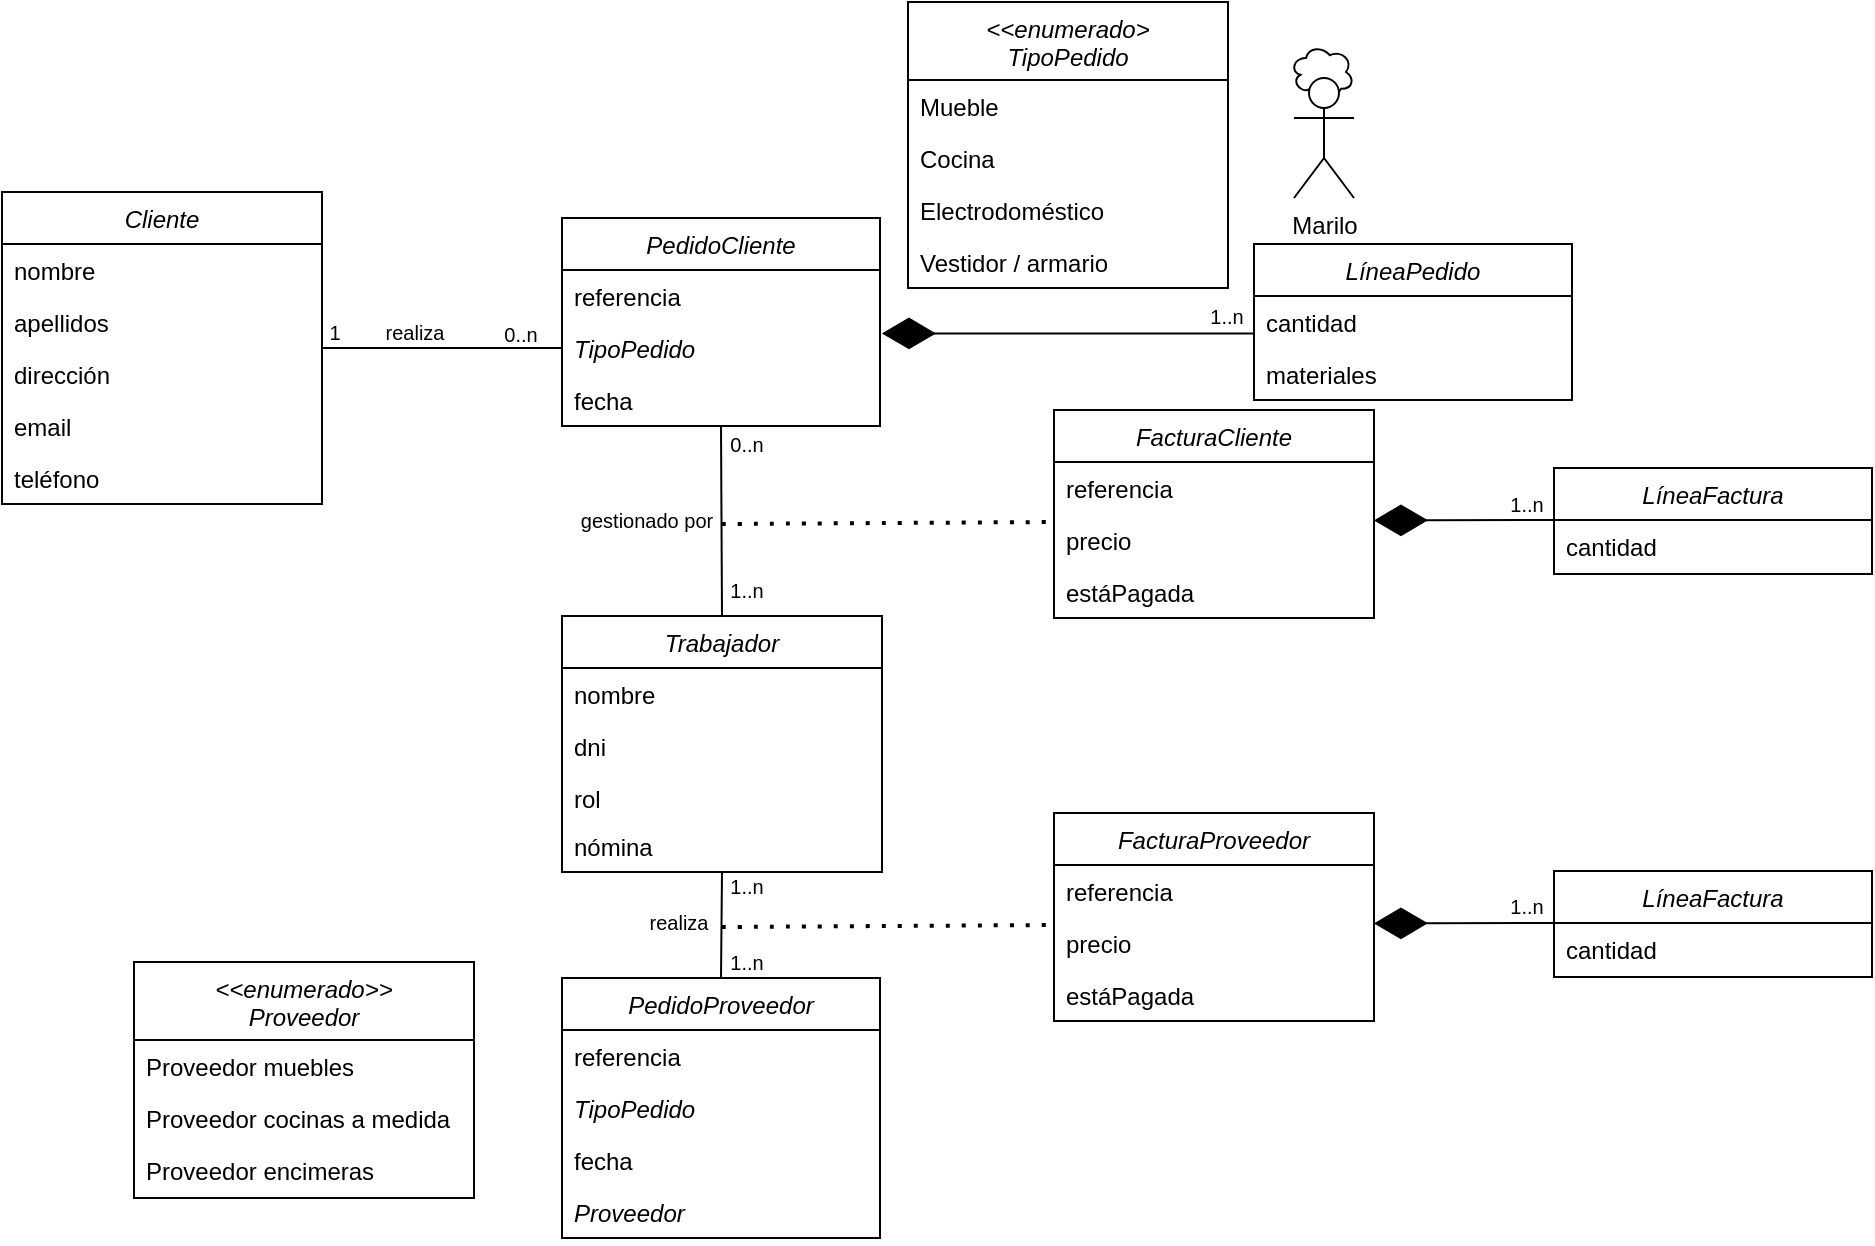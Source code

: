 <mxfile version="24.7.17">
  <diagram id="C5RBs43oDa-KdzZeNtuy" name="Page-1">
    <mxGraphModel dx="1103" dy="668" grid="0" gridSize="10" guides="1" tooltips="1" connect="1" arrows="1" fold="1" page="1" pageScale="1" pageWidth="2339" pageHeight="3300" math="0" shadow="0">
      <root>
        <mxCell id="WIyWlLk6GJQsqaUBKTNV-0" />
        <mxCell id="WIyWlLk6GJQsqaUBKTNV-1" parent="WIyWlLk6GJQsqaUBKTNV-0" />
        <mxCell id="Zc7LtvLAhaPvfA3Tac1Y-215" value="" style="ellipse;shape=cloud;whiteSpace=wrap;html=1;" vertex="1" parent="WIyWlLk6GJQsqaUBKTNV-1">
          <mxGeometry x="758" y="1295" width="32" height="28" as="geometry" />
        </mxCell>
        <mxCell id="Zc7LtvLAhaPvfA3Tac1Y-79" value="Marilo" style="shape=umlActor;verticalLabelPosition=bottom;verticalAlign=top;html=1;" vertex="1" parent="WIyWlLk6GJQsqaUBKTNV-1">
          <mxGeometry x="760" y="1312" width="30" height="60" as="geometry" />
        </mxCell>
        <mxCell id="Zc7LtvLAhaPvfA3Tac1Y-100" value="Cliente" style="swimlane;fontStyle=2;align=center;verticalAlign=top;childLayout=stackLayout;horizontal=1;startSize=26;horizontalStack=0;resizeParent=1;resizeLast=0;collapsible=1;marginBottom=0;rounded=0;shadow=0;strokeWidth=1;" vertex="1" parent="WIyWlLk6GJQsqaUBKTNV-1">
          <mxGeometry x="114" y="1369" width="160" height="156" as="geometry">
            <mxRectangle x="230" y="140" width="160" height="26" as="alternateBounds" />
          </mxGeometry>
        </mxCell>
        <mxCell id="Zc7LtvLAhaPvfA3Tac1Y-101" value="nombre" style="text;align=left;verticalAlign=top;spacingLeft=4;spacingRight=4;overflow=hidden;rotatable=0;points=[[0,0.5],[1,0.5]];portConstraint=eastwest;" vertex="1" parent="Zc7LtvLAhaPvfA3Tac1Y-100">
          <mxGeometry y="26" width="160" height="26" as="geometry" />
        </mxCell>
        <mxCell id="Zc7LtvLAhaPvfA3Tac1Y-157" value="apellidos" style="text;align=left;verticalAlign=top;spacingLeft=4;spacingRight=4;overflow=hidden;rotatable=0;points=[[0,0.5],[1,0.5]];portConstraint=eastwest;" vertex="1" parent="Zc7LtvLAhaPvfA3Tac1Y-100">
          <mxGeometry y="52" width="160" height="26" as="geometry" />
        </mxCell>
        <mxCell id="Zc7LtvLAhaPvfA3Tac1Y-145" value="dirección" style="text;align=left;verticalAlign=top;spacingLeft=4;spacingRight=4;overflow=hidden;rotatable=0;points=[[0,0.5],[1,0.5]];portConstraint=eastwest;rounded=0;shadow=0;html=0;" vertex="1" parent="Zc7LtvLAhaPvfA3Tac1Y-100">
          <mxGeometry y="78" width="160" height="26" as="geometry" />
        </mxCell>
        <mxCell id="Zc7LtvLAhaPvfA3Tac1Y-103" value="email" style="text;align=left;verticalAlign=top;spacingLeft=4;spacingRight=4;overflow=hidden;rotatable=0;points=[[0,0.5],[1,0.5]];portConstraint=eastwest;rounded=0;shadow=0;html=0;" vertex="1" parent="Zc7LtvLAhaPvfA3Tac1Y-100">
          <mxGeometry y="104" width="160" height="26" as="geometry" />
        </mxCell>
        <mxCell id="Zc7LtvLAhaPvfA3Tac1Y-102" value="teléfono" style="text;align=left;verticalAlign=top;spacingLeft=4;spacingRight=4;overflow=hidden;rotatable=0;points=[[0,0.5],[1,0.5]];portConstraint=eastwest;rounded=0;shadow=0;html=0;" vertex="1" parent="Zc7LtvLAhaPvfA3Tac1Y-100">
          <mxGeometry y="130" width="160" height="26" as="geometry" />
        </mxCell>
        <mxCell id="Zc7LtvLAhaPvfA3Tac1Y-105" value="PedidoCliente" style="swimlane;fontStyle=2;align=center;verticalAlign=top;childLayout=stackLayout;horizontal=1;startSize=26;horizontalStack=0;resizeParent=1;resizeLast=0;collapsible=1;marginBottom=0;rounded=0;shadow=0;strokeWidth=1;" vertex="1" parent="WIyWlLk6GJQsqaUBKTNV-1">
          <mxGeometry x="394" y="1382" width="159" height="104" as="geometry">
            <mxRectangle x="230" y="140" width="160" height="26" as="alternateBounds" />
          </mxGeometry>
        </mxCell>
        <mxCell id="Zc7LtvLAhaPvfA3Tac1Y-106" value="referencia" style="text;align=left;verticalAlign=top;spacingLeft=4;spacingRight=4;overflow=hidden;rotatable=0;points=[[0,0.5],[1,0.5]];portConstraint=eastwest;" vertex="1" parent="Zc7LtvLAhaPvfA3Tac1Y-105">
          <mxGeometry y="26" width="159" height="26" as="geometry" />
        </mxCell>
        <mxCell id="Zc7LtvLAhaPvfA3Tac1Y-107" value="TipoPedido" style="text;align=left;verticalAlign=top;spacingLeft=4;spacingRight=4;overflow=hidden;rotatable=0;points=[[0,0.5],[1,0.5]];portConstraint=eastwest;rounded=0;shadow=0;html=0;fontStyle=2" vertex="1" parent="Zc7LtvLAhaPvfA3Tac1Y-105">
          <mxGeometry y="52" width="159" height="26" as="geometry" />
        </mxCell>
        <mxCell id="Zc7LtvLAhaPvfA3Tac1Y-108" value="fecha" style="text;align=left;verticalAlign=top;spacingLeft=4;spacingRight=4;overflow=hidden;rotatable=0;points=[[0,0.5],[1,0.5]];portConstraint=eastwest;rounded=0;shadow=0;html=0;" vertex="1" parent="Zc7LtvLAhaPvfA3Tac1Y-105">
          <mxGeometry y="78" width="159" height="26" as="geometry" />
        </mxCell>
        <mxCell id="Zc7LtvLAhaPvfA3Tac1Y-111" value="&lt;font style=&quot;font-size: 10px;&quot;&gt;1&lt;/font&gt;" style="text;html=1;align=center;verticalAlign=middle;resizable=0;points=[];autosize=1;strokeColor=none;fillColor=none;fontSize=16;" vertex="1" parent="WIyWlLk6GJQsqaUBKTNV-1">
          <mxGeometry x="268" y="1421" width="24" height="31" as="geometry" />
        </mxCell>
        <mxCell id="Zc7LtvLAhaPvfA3Tac1Y-112" value="0..n" style="text;html=1;align=center;verticalAlign=middle;resizable=0;points=[];autosize=1;strokeColor=none;fillColor=none;fontSize=10;" vertex="1" parent="WIyWlLk6GJQsqaUBKTNV-1">
          <mxGeometry x="355" y="1428" width="35" height="24" as="geometry" />
        </mxCell>
        <mxCell id="Zc7LtvLAhaPvfA3Tac1Y-113" value="&lt;font style=&quot;font-size: 10px;&quot;&gt;realiza&lt;/font&gt;" style="text;html=1;align=center;verticalAlign=middle;resizable=0;points=[];autosize=1;strokeColor=none;fillColor=none;fontSize=16;" vertex="1" parent="WIyWlLk6GJQsqaUBKTNV-1">
          <mxGeometry x="296" y="1421" width="47" height="31" as="geometry" />
        </mxCell>
        <mxCell id="Zc7LtvLAhaPvfA3Tac1Y-116" value="Trabajador" style="swimlane;fontStyle=2;align=center;verticalAlign=top;childLayout=stackLayout;horizontal=1;startSize=26;horizontalStack=0;resizeParent=1;resizeLast=0;collapsible=1;marginBottom=0;rounded=0;shadow=0;strokeWidth=1;" vertex="1" parent="WIyWlLk6GJQsqaUBKTNV-1">
          <mxGeometry x="394" y="1581" width="160" height="128" as="geometry">
            <mxRectangle x="230" y="140" width="160" height="26" as="alternateBounds" />
          </mxGeometry>
        </mxCell>
        <mxCell id="Zc7LtvLAhaPvfA3Tac1Y-174" value="nombre" style="text;align=left;verticalAlign=top;spacingLeft=4;spacingRight=4;overflow=hidden;rotatable=0;points=[[0,0.5],[1,0.5]];portConstraint=eastwest;rounded=0;shadow=0;html=0;" vertex="1" parent="Zc7LtvLAhaPvfA3Tac1Y-116">
          <mxGeometry y="26" width="160" height="26" as="geometry" />
        </mxCell>
        <mxCell id="Zc7LtvLAhaPvfA3Tac1Y-173" value="dni" style="text;align=left;verticalAlign=top;spacingLeft=4;spacingRight=4;overflow=hidden;rotatable=0;points=[[0,0.5],[1,0.5]];portConstraint=eastwest;rounded=0;shadow=0;html=0;" vertex="1" parent="Zc7LtvLAhaPvfA3Tac1Y-116">
          <mxGeometry y="52" width="160" height="26" as="geometry" />
        </mxCell>
        <mxCell id="Zc7LtvLAhaPvfA3Tac1Y-117" value="rol" style="text;align=left;verticalAlign=top;spacingLeft=4;spacingRight=4;overflow=hidden;rotatable=0;points=[[0,0.5],[1,0.5]];portConstraint=eastwest;" vertex="1" parent="Zc7LtvLAhaPvfA3Tac1Y-116">
          <mxGeometry y="78" width="160" height="24" as="geometry" />
        </mxCell>
        <mxCell id="Zc7LtvLAhaPvfA3Tac1Y-172" value="nómina" style="text;align=left;verticalAlign=top;spacingLeft=4;spacingRight=4;overflow=hidden;rotatable=0;points=[[0,0.5],[1,0.5]];portConstraint=eastwest;rounded=0;shadow=0;html=0;" vertex="1" parent="Zc7LtvLAhaPvfA3Tac1Y-116">
          <mxGeometry y="102" width="160" height="26" as="geometry" />
        </mxCell>
        <mxCell id="Zc7LtvLAhaPvfA3Tac1Y-122" value="0..n" style="text;html=1;align=center;verticalAlign=middle;resizable=0;points=[];autosize=1;strokeColor=none;fillColor=none;fontSize=10;" vertex="1" parent="WIyWlLk6GJQsqaUBKTNV-1">
          <mxGeometry x="468" y="1483" width="35" height="24" as="geometry" />
        </mxCell>
        <mxCell id="Zc7LtvLAhaPvfA3Tac1Y-123" value="&lt;font style=&quot;font-size: 10px;&quot;&gt;1..n&lt;/font&gt;" style="text;html=1;align=center;verticalAlign=middle;resizable=0;points=[];autosize=1;strokeColor=none;fillColor=none;fontSize=16;" vertex="1" parent="WIyWlLk6GJQsqaUBKTNV-1">
          <mxGeometry x="468" y="1550" width="35" height="31" as="geometry" />
        </mxCell>
        <mxCell id="Zc7LtvLAhaPvfA3Tac1Y-125" value="&lt;font style=&quot;font-size: 10px;&quot;&gt;gestionado por&lt;/font&gt;" style="text;html=1;align=center;verticalAlign=middle;resizable=0;points=[];autosize=1;strokeColor=none;fillColor=none;fontSize=16;" vertex="1" parent="WIyWlLk6GJQsqaUBKTNV-1">
          <mxGeometry x="394" y="1515" width="84" height="31" as="geometry" />
        </mxCell>
        <mxCell id="Zc7LtvLAhaPvfA3Tac1Y-127" value="" style="endArrow=none;dashed=1;html=1;dashPattern=1 3;strokeWidth=2;rounded=0;fontSize=12;startSize=8;endSize=8;curved=1;entryX=0;entryY=0.5;entryDx=0;entryDy=0;" edge="1" parent="WIyWlLk6GJQsqaUBKTNV-1">
          <mxGeometry width="50" height="50" relative="1" as="geometry">
            <mxPoint x="474" y="1535" as="sourcePoint" />
            <mxPoint x="640" y="1534" as="targetPoint" />
          </mxGeometry>
        </mxCell>
        <mxCell id="Zc7LtvLAhaPvfA3Tac1Y-128" value="FacturaCliente" style="swimlane;fontStyle=2;align=center;verticalAlign=top;childLayout=stackLayout;horizontal=1;startSize=26;horizontalStack=0;resizeParent=1;resizeLast=0;collapsible=1;marginBottom=0;rounded=0;shadow=0;strokeWidth=1;" vertex="1" parent="WIyWlLk6GJQsqaUBKTNV-1">
          <mxGeometry x="640" y="1478" width="160" height="104" as="geometry">
            <mxRectangle x="230" y="140" width="160" height="26" as="alternateBounds" />
          </mxGeometry>
        </mxCell>
        <mxCell id="Zc7LtvLAhaPvfA3Tac1Y-129" value="referencia" style="text;align=left;verticalAlign=top;spacingLeft=4;spacingRight=4;overflow=hidden;rotatable=0;points=[[0,0.5],[1,0.5]];portConstraint=eastwest;" vertex="1" parent="Zc7LtvLAhaPvfA3Tac1Y-128">
          <mxGeometry y="26" width="160" height="26" as="geometry" />
        </mxCell>
        <mxCell id="Zc7LtvLAhaPvfA3Tac1Y-131" value="precio" style="text;align=left;verticalAlign=top;spacingLeft=4;spacingRight=4;overflow=hidden;rotatable=0;points=[[0,0.5],[1,0.5]];portConstraint=eastwest;rounded=0;shadow=0;html=0;" vertex="1" parent="Zc7LtvLAhaPvfA3Tac1Y-128">
          <mxGeometry y="52" width="160" height="26" as="geometry" />
        </mxCell>
        <mxCell id="Zc7LtvLAhaPvfA3Tac1Y-147" value="estáPagada" style="text;align=left;verticalAlign=top;spacingLeft=4;spacingRight=4;overflow=hidden;rotatable=0;points=[[0,0.5],[1,0.5]];portConstraint=eastwest;rounded=0;shadow=0;html=0;" vertex="1" parent="Zc7LtvLAhaPvfA3Tac1Y-128">
          <mxGeometry y="78" width="160" height="26" as="geometry" />
        </mxCell>
        <mxCell id="Zc7LtvLAhaPvfA3Tac1Y-134" value="&lt;&lt;enumerado&gt;&#xa;TipoPedido" style="swimlane;fontStyle=2;align=center;verticalAlign=top;childLayout=stackLayout;horizontal=1;startSize=39;horizontalStack=0;resizeParent=1;resizeLast=0;collapsible=1;marginBottom=0;rounded=0;shadow=0;strokeWidth=1;" vertex="1" parent="WIyWlLk6GJQsqaUBKTNV-1">
          <mxGeometry x="567" y="1274" width="160" height="143" as="geometry">
            <mxRectangle x="230" y="140" width="160" height="26" as="alternateBounds" />
          </mxGeometry>
        </mxCell>
        <mxCell id="Zc7LtvLAhaPvfA3Tac1Y-135" value="Mueble" style="text;align=left;verticalAlign=top;spacingLeft=4;spacingRight=4;overflow=hidden;rotatable=0;points=[[0,0.5],[1,0.5]];portConstraint=eastwest;" vertex="1" parent="Zc7LtvLAhaPvfA3Tac1Y-134">
          <mxGeometry y="39" width="160" height="26" as="geometry" />
        </mxCell>
        <mxCell id="Zc7LtvLAhaPvfA3Tac1Y-136" value="Cocina" style="text;align=left;verticalAlign=top;spacingLeft=4;spacingRight=4;overflow=hidden;rotatable=0;points=[[0,0.5],[1,0.5]];portConstraint=eastwest;rounded=0;shadow=0;html=0;" vertex="1" parent="Zc7LtvLAhaPvfA3Tac1Y-134">
          <mxGeometry y="65" width="160" height="26" as="geometry" />
        </mxCell>
        <mxCell id="Zc7LtvLAhaPvfA3Tac1Y-137" value="Electrodoméstico" style="text;align=left;verticalAlign=top;spacingLeft=4;spacingRight=4;overflow=hidden;rotatable=0;points=[[0,0.5],[1,0.5]];portConstraint=eastwest;rounded=0;shadow=0;html=0;" vertex="1" parent="Zc7LtvLAhaPvfA3Tac1Y-134">
          <mxGeometry y="91" width="160" height="26" as="geometry" />
        </mxCell>
        <mxCell id="Zc7LtvLAhaPvfA3Tac1Y-144" value="Vestidor / armario" style="text;align=left;verticalAlign=top;spacingLeft=4;spacingRight=4;overflow=hidden;rotatable=0;points=[[0,0.5],[1,0.5]];portConstraint=eastwest;rounded=0;shadow=0;html=0;" vertex="1" parent="Zc7LtvLAhaPvfA3Tac1Y-134">
          <mxGeometry y="117" width="160" height="26" as="geometry" />
        </mxCell>
        <mxCell id="Zc7LtvLAhaPvfA3Tac1Y-148" value="" style="endArrow=none;html=1;rounded=0;fontSize=12;startSize=8;endSize=8;curved=1;entryX=0;entryY=0.5;entryDx=0;entryDy=0;exitX=1;exitY=0.5;exitDx=0;exitDy=0;" edge="1" parent="WIyWlLk6GJQsqaUBKTNV-1" source="Zc7LtvLAhaPvfA3Tac1Y-100" target="Zc7LtvLAhaPvfA3Tac1Y-107">
          <mxGeometry width="50" height="50" relative="1" as="geometry">
            <mxPoint x="287" y="1467" as="sourcePoint" />
            <mxPoint x="324" y="1404" as="targetPoint" />
          </mxGeometry>
        </mxCell>
        <mxCell id="Zc7LtvLAhaPvfA3Tac1Y-150" value="" style="endArrow=none;html=1;rounded=0;fontSize=12;startSize=8;endSize=8;curved=1;entryX=0.5;entryY=1;entryDx=0;entryDy=0;exitX=0.5;exitY=0;exitDx=0;exitDy=0;" edge="1" parent="WIyWlLk6GJQsqaUBKTNV-1" source="Zc7LtvLAhaPvfA3Tac1Y-116" target="Zc7LtvLAhaPvfA3Tac1Y-105">
          <mxGeometry width="50" height="50" relative="1" as="geometry">
            <mxPoint x="397" y="1551" as="sourcePoint" />
            <mxPoint x="457" y="1507" as="targetPoint" />
          </mxGeometry>
        </mxCell>
        <mxCell id="Zc7LtvLAhaPvfA3Tac1Y-151" value="" style="endArrow=diamondThin;endFill=1;endSize=24;html=1;rounded=0;fontSize=12;curved=1;" edge="1" parent="WIyWlLk6GJQsqaUBKTNV-1">
          <mxGeometry width="160" relative="1" as="geometry">
            <mxPoint x="740" y="1439.69" as="sourcePoint" />
            <mxPoint x="554" y="1439.69" as="targetPoint" />
          </mxGeometry>
        </mxCell>
        <mxCell id="Zc7LtvLAhaPvfA3Tac1Y-152" value="LíneaPedido" style="swimlane;fontStyle=2;align=center;verticalAlign=top;childLayout=stackLayout;horizontal=1;startSize=26;horizontalStack=0;resizeParent=1;resizeLast=0;collapsible=1;marginBottom=0;rounded=0;shadow=0;strokeWidth=1;" vertex="1" parent="WIyWlLk6GJQsqaUBKTNV-1">
          <mxGeometry x="740" y="1395" width="159" height="78" as="geometry">
            <mxRectangle x="230" y="140" width="160" height="26" as="alternateBounds" />
          </mxGeometry>
        </mxCell>
        <mxCell id="Zc7LtvLAhaPvfA3Tac1Y-153" value="cantidad" style="text;align=left;verticalAlign=top;spacingLeft=4;spacingRight=4;overflow=hidden;rotatable=0;points=[[0,0.5],[1,0.5]];portConstraint=eastwest;" vertex="1" parent="Zc7LtvLAhaPvfA3Tac1Y-152">
          <mxGeometry y="26" width="159" height="26" as="geometry" />
        </mxCell>
        <mxCell id="Zc7LtvLAhaPvfA3Tac1Y-187" value="materiales" style="text;align=left;verticalAlign=top;spacingLeft=4;spacingRight=4;overflow=hidden;rotatable=0;points=[[0,0.5],[1,0.5]];portConstraint=eastwest;" vertex="1" parent="Zc7LtvLAhaPvfA3Tac1Y-152">
          <mxGeometry y="52" width="159" height="26" as="geometry" />
        </mxCell>
        <mxCell id="Zc7LtvLAhaPvfA3Tac1Y-156" value="&lt;font style=&quot;font-size: 10px;&quot;&gt;1..n&lt;/font&gt;" style="text;html=1;align=center;verticalAlign=middle;resizable=0;points=[];autosize=1;strokeColor=none;fillColor=none;fontSize=16;" vertex="1" parent="WIyWlLk6GJQsqaUBKTNV-1">
          <mxGeometry x="708" y="1413.5" width="35" height="31" as="geometry" />
        </mxCell>
        <mxCell id="Zc7LtvLAhaPvfA3Tac1Y-158" value="" style="endArrow=diamondThin;endFill=1;endSize=24;html=1;rounded=0;fontSize=12;curved=1;" edge="1" parent="WIyWlLk6GJQsqaUBKTNV-1">
          <mxGeometry width="160" relative="1" as="geometry">
            <mxPoint x="890" y="1533" as="sourcePoint" />
            <mxPoint x="800" y="1533.19" as="targetPoint" />
          </mxGeometry>
        </mxCell>
        <mxCell id="Zc7LtvLAhaPvfA3Tac1Y-159" value="LíneaFactura" style="swimlane;fontStyle=2;align=center;verticalAlign=top;childLayout=stackLayout;horizontal=1;startSize=26;horizontalStack=0;resizeParent=1;resizeLast=0;collapsible=1;marginBottom=0;rounded=0;shadow=0;strokeWidth=1;" vertex="1" parent="WIyWlLk6GJQsqaUBKTNV-1">
          <mxGeometry x="890" y="1507" width="159" height="53" as="geometry">
            <mxRectangle x="230" y="140" width="160" height="26" as="alternateBounds" />
          </mxGeometry>
        </mxCell>
        <mxCell id="Zc7LtvLAhaPvfA3Tac1Y-160" value="cantidad" style="text;align=left;verticalAlign=top;spacingLeft=4;spacingRight=4;overflow=hidden;rotatable=0;points=[[0,0.5],[1,0.5]];portConstraint=eastwest;" vertex="1" parent="Zc7LtvLAhaPvfA3Tac1Y-159">
          <mxGeometry y="26" width="159" height="26" as="geometry" />
        </mxCell>
        <mxCell id="Zc7LtvLAhaPvfA3Tac1Y-161" value="&lt;font style=&quot;font-size: 10px;&quot;&gt;1..n&lt;/font&gt;" style="text;html=1;align=center;verticalAlign=middle;resizable=0;points=[];autosize=1;strokeColor=none;fillColor=none;fontSize=16;" vertex="1" parent="WIyWlLk6GJQsqaUBKTNV-1">
          <mxGeometry x="858" y="1507" width="35" height="31" as="geometry" />
        </mxCell>
        <mxCell id="Zc7LtvLAhaPvfA3Tac1Y-167" value="&lt;&lt;enumerado&gt;&gt;&#xa;Proveedor" style="swimlane;fontStyle=2;align=center;verticalAlign=top;childLayout=stackLayout;horizontal=1;startSize=39;horizontalStack=0;resizeParent=1;resizeLast=0;collapsible=1;marginBottom=0;rounded=0;shadow=0;strokeWidth=1;" vertex="1" parent="WIyWlLk6GJQsqaUBKTNV-1">
          <mxGeometry x="180" y="1754" width="170" height="118" as="geometry">
            <mxRectangle x="230" y="140" width="160" height="26" as="alternateBounds" />
          </mxGeometry>
        </mxCell>
        <mxCell id="Zc7LtvLAhaPvfA3Tac1Y-168" value="Proveedor muebles" style="text;align=left;verticalAlign=top;spacingLeft=4;spacingRight=4;overflow=hidden;rotatable=0;points=[[0,0.5],[1,0.5]];portConstraint=eastwest;" vertex="1" parent="Zc7LtvLAhaPvfA3Tac1Y-167">
          <mxGeometry y="39" width="170" height="26" as="geometry" />
        </mxCell>
        <mxCell id="Zc7LtvLAhaPvfA3Tac1Y-169" value="Proveedor cocinas a medida" style="text;align=left;verticalAlign=top;spacingLeft=4;spacingRight=4;overflow=hidden;rotatable=0;points=[[0,0.5],[1,0.5]];portConstraint=eastwest;rounded=0;shadow=0;html=0;" vertex="1" parent="Zc7LtvLAhaPvfA3Tac1Y-167">
          <mxGeometry y="65" width="170" height="26" as="geometry" />
        </mxCell>
        <mxCell id="Zc7LtvLAhaPvfA3Tac1Y-170" value="Proveedor encimeras" style="text;align=left;verticalAlign=top;spacingLeft=4;spacingRight=4;overflow=hidden;rotatable=0;points=[[0,0.5],[1,0.5]];portConstraint=eastwest;rounded=0;shadow=0;html=0;" vertex="1" parent="Zc7LtvLAhaPvfA3Tac1Y-167">
          <mxGeometry y="91" width="170" height="26" as="geometry" />
        </mxCell>
        <mxCell id="Zc7LtvLAhaPvfA3Tac1Y-177" value="&lt;font style=&quot;font-size: 10px;&quot;&gt;1..n&lt;/font&gt;" style="text;html=1;align=center;verticalAlign=middle;resizable=0;points=[];autosize=1;strokeColor=none;fillColor=none;fontSize=16;" vertex="1" parent="WIyWlLk6GJQsqaUBKTNV-1">
          <mxGeometry x="468" y="1698" width="35" height="31" as="geometry" />
        </mxCell>
        <mxCell id="Zc7LtvLAhaPvfA3Tac1Y-178" value="&lt;span style=&quot;font-size: 10px;&quot;&gt;1..n&lt;/span&gt;" style="text;html=1;align=center;verticalAlign=middle;resizable=0;points=[];autosize=1;strokeColor=none;fillColor=none;fontSize=16;" vertex="1" parent="WIyWlLk6GJQsqaUBKTNV-1">
          <mxGeometry x="468" y="1736" width="35" height="31" as="geometry" />
        </mxCell>
        <mxCell id="Zc7LtvLAhaPvfA3Tac1Y-197" value="PedidoProveedor" style="swimlane;fontStyle=2;align=center;verticalAlign=top;childLayout=stackLayout;horizontal=1;startSize=26;horizontalStack=0;resizeParent=1;resizeLast=0;collapsible=1;marginBottom=0;rounded=0;shadow=0;strokeWidth=1;" vertex="1" parent="WIyWlLk6GJQsqaUBKTNV-1">
          <mxGeometry x="394" y="1762" width="159" height="130" as="geometry">
            <mxRectangle x="230" y="140" width="160" height="26" as="alternateBounds" />
          </mxGeometry>
        </mxCell>
        <mxCell id="Zc7LtvLAhaPvfA3Tac1Y-198" value="referencia" style="text;align=left;verticalAlign=top;spacingLeft=4;spacingRight=4;overflow=hidden;rotatable=0;points=[[0,0.5],[1,0.5]];portConstraint=eastwest;" vertex="1" parent="Zc7LtvLAhaPvfA3Tac1Y-197">
          <mxGeometry y="26" width="159" height="26" as="geometry" />
        </mxCell>
        <mxCell id="Zc7LtvLAhaPvfA3Tac1Y-199" value="TipoPedido" style="text;align=left;verticalAlign=top;spacingLeft=4;spacingRight=4;overflow=hidden;rotatable=0;points=[[0,0.5],[1,0.5]];portConstraint=eastwest;rounded=0;shadow=0;html=0;fontStyle=2" vertex="1" parent="Zc7LtvLAhaPvfA3Tac1Y-197">
          <mxGeometry y="52" width="159" height="26" as="geometry" />
        </mxCell>
        <mxCell id="Zc7LtvLAhaPvfA3Tac1Y-200" value="fecha" style="text;align=left;verticalAlign=top;spacingLeft=4;spacingRight=4;overflow=hidden;rotatable=0;points=[[0,0.5],[1,0.5]];portConstraint=eastwest;rounded=0;shadow=0;html=0;" vertex="1" parent="Zc7LtvLAhaPvfA3Tac1Y-197">
          <mxGeometry y="78" width="159" height="26" as="geometry" />
        </mxCell>
        <mxCell id="Zc7LtvLAhaPvfA3Tac1Y-202" value="Proveedor" style="text;align=left;verticalAlign=top;spacingLeft=4;spacingRight=4;overflow=hidden;rotatable=0;points=[[0,0.5],[1,0.5]];portConstraint=eastwest;rounded=0;shadow=0;html=0;fontStyle=2" vertex="1" parent="Zc7LtvLAhaPvfA3Tac1Y-197">
          <mxGeometry y="104" width="159" height="26" as="geometry" />
        </mxCell>
        <mxCell id="Zc7LtvLAhaPvfA3Tac1Y-201" value="" style="endArrow=none;html=1;rounded=0;fontSize=12;startSize=8;endSize=8;curved=1;entryX=0.5;entryY=1;entryDx=0;entryDy=0;exitX=0.5;exitY=0;exitDx=0;exitDy=0;" edge="1" parent="WIyWlLk6GJQsqaUBKTNV-1" source="Zc7LtvLAhaPvfA3Tac1Y-197" target="Zc7LtvLAhaPvfA3Tac1Y-116">
          <mxGeometry width="50" height="50" relative="1" as="geometry">
            <mxPoint x="343" y="1781" as="sourcePoint" />
            <mxPoint x="446" y="1720" as="targetPoint" />
          </mxGeometry>
        </mxCell>
        <mxCell id="Zc7LtvLAhaPvfA3Tac1Y-203" value="&lt;font style=&quot;font-size: 10px;&quot;&gt;realiza&lt;/font&gt;" style="text;html=1;align=center;verticalAlign=middle;resizable=0;points=[];autosize=1;strokeColor=none;fillColor=none;fontSize=16;" vertex="1" parent="WIyWlLk6GJQsqaUBKTNV-1">
          <mxGeometry x="428" y="1716" width="47" height="31" as="geometry" />
        </mxCell>
        <mxCell id="Zc7LtvLAhaPvfA3Tac1Y-204" value="" style="endArrow=none;dashed=1;html=1;dashPattern=1 3;strokeWidth=2;rounded=0;fontSize=12;startSize=8;endSize=8;curved=1;entryX=0;entryY=0.5;entryDx=0;entryDy=0;" edge="1" parent="WIyWlLk6GJQsqaUBKTNV-1">
          <mxGeometry width="50" height="50" relative="1" as="geometry">
            <mxPoint x="474" y="1736.5" as="sourcePoint" />
            <mxPoint x="640" y="1735.5" as="targetPoint" />
          </mxGeometry>
        </mxCell>
        <mxCell id="Zc7LtvLAhaPvfA3Tac1Y-205" value="FacturaProveedor" style="swimlane;fontStyle=2;align=center;verticalAlign=top;childLayout=stackLayout;horizontal=1;startSize=26;horizontalStack=0;resizeParent=1;resizeLast=0;collapsible=1;marginBottom=0;rounded=0;shadow=0;strokeWidth=1;" vertex="1" parent="WIyWlLk6GJQsqaUBKTNV-1">
          <mxGeometry x="640" y="1679.5" width="160" height="104" as="geometry">
            <mxRectangle x="230" y="140" width="160" height="26" as="alternateBounds" />
          </mxGeometry>
        </mxCell>
        <mxCell id="Zc7LtvLAhaPvfA3Tac1Y-206" value="referencia" style="text;align=left;verticalAlign=top;spacingLeft=4;spacingRight=4;overflow=hidden;rotatable=0;points=[[0,0.5],[1,0.5]];portConstraint=eastwest;" vertex="1" parent="Zc7LtvLAhaPvfA3Tac1Y-205">
          <mxGeometry y="26" width="160" height="26" as="geometry" />
        </mxCell>
        <mxCell id="Zc7LtvLAhaPvfA3Tac1Y-207" value="precio" style="text;align=left;verticalAlign=top;spacingLeft=4;spacingRight=4;overflow=hidden;rotatable=0;points=[[0,0.5],[1,0.5]];portConstraint=eastwest;rounded=0;shadow=0;html=0;" vertex="1" parent="Zc7LtvLAhaPvfA3Tac1Y-205">
          <mxGeometry y="52" width="160" height="26" as="geometry" />
        </mxCell>
        <mxCell id="Zc7LtvLAhaPvfA3Tac1Y-208" value="estáPagada" style="text;align=left;verticalAlign=top;spacingLeft=4;spacingRight=4;overflow=hidden;rotatable=0;points=[[0,0.5],[1,0.5]];portConstraint=eastwest;rounded=0;shadow=0;html=0;" vertex="1" parent="Zc7LtvLAhaPvfA3Tac1Y-205">
          <mxGeometry y="78" width="160" height="26" as="geometry" />
        </mxCell>
        <mxCell id="Zc7LtvLAhaPvfA3Tac1Y-209" value="" style="endArrow=diamondThin;endFill=1;endSize=24;html=1;rounded=0;fontSize=12;curved=1;" edge="1" parent="WIyWlLk6GJQsqaUBKTNV-1">
          <mxGeometry width="160" relative="1" as="geometry">
            <mxPoint x="890" y="1734.5" as="sourcePoint" />
            <mxPoint x="800" y="1734.69" as="targetPoint" />
          </mxGeometry>
        </mxCell>
        <mxCell id="Zc7LtvLAhaPvfA3Tac1Y-210" value="LíneaFactura" style="swimlane;fontStyle=2;align=center;verticalAlign=top;childLayout=stackLayout;horizontal=1;startSize=26;horizontalStack=0;resizeParent=1;resizeLast=0;collapsible=1;marginBottom=0;rounded=0;shadow=0;strokeWidth=1;" vertex="1" parent="WIyWlLk6GJQsqaUBKTNV-1">
          <mxGeometry x="890" y="1708.5" width="159" height="53" as="geometry">
            <mxRectangle x="230" y="140" width="160" height="26" as="alternateBounds" />
          </mxGeometry>
        </mxCell>
        <mxCell id="Zc7LtvLAhaPvfA3Tac1Y-211" value="cantidad" style="text;align=left;verticalAlign=top;spacingLeft=4;spacingRight=4;overflow=hidden;rotatable=0;points=[[0,0.5],[1,0.5]];portConstraint=eastwest;" vertex="1" parent="Zc7LtvLAhaPvfA3Tac1Y-210">
          <mxGeometry y="26" width="159" height="26" as="geometry" />
        </mxCell>
        <mxCell id="Zc7LtvLAhaPvfA3Tac1Y-212" value="&lt;font style=&quot;font-size: 10px;&quot;&gt;1..n&lt;/font&gt;" style="text;html=1;align=center;verticalAlign=middle;resizable=0;points=[];autosize=1;strokeColor=none;fillColor=none;fontSize=16;" vertex="1" parent="WIyWlLk6GJQsqaUBKTNV-1">
          <mxGeometry x="858" y="1708.5" width="35" height="31" as="geometry" />
        </mxCell>
      </root>
    </mxGraphModel>
  </diagram>
</mxfile>

